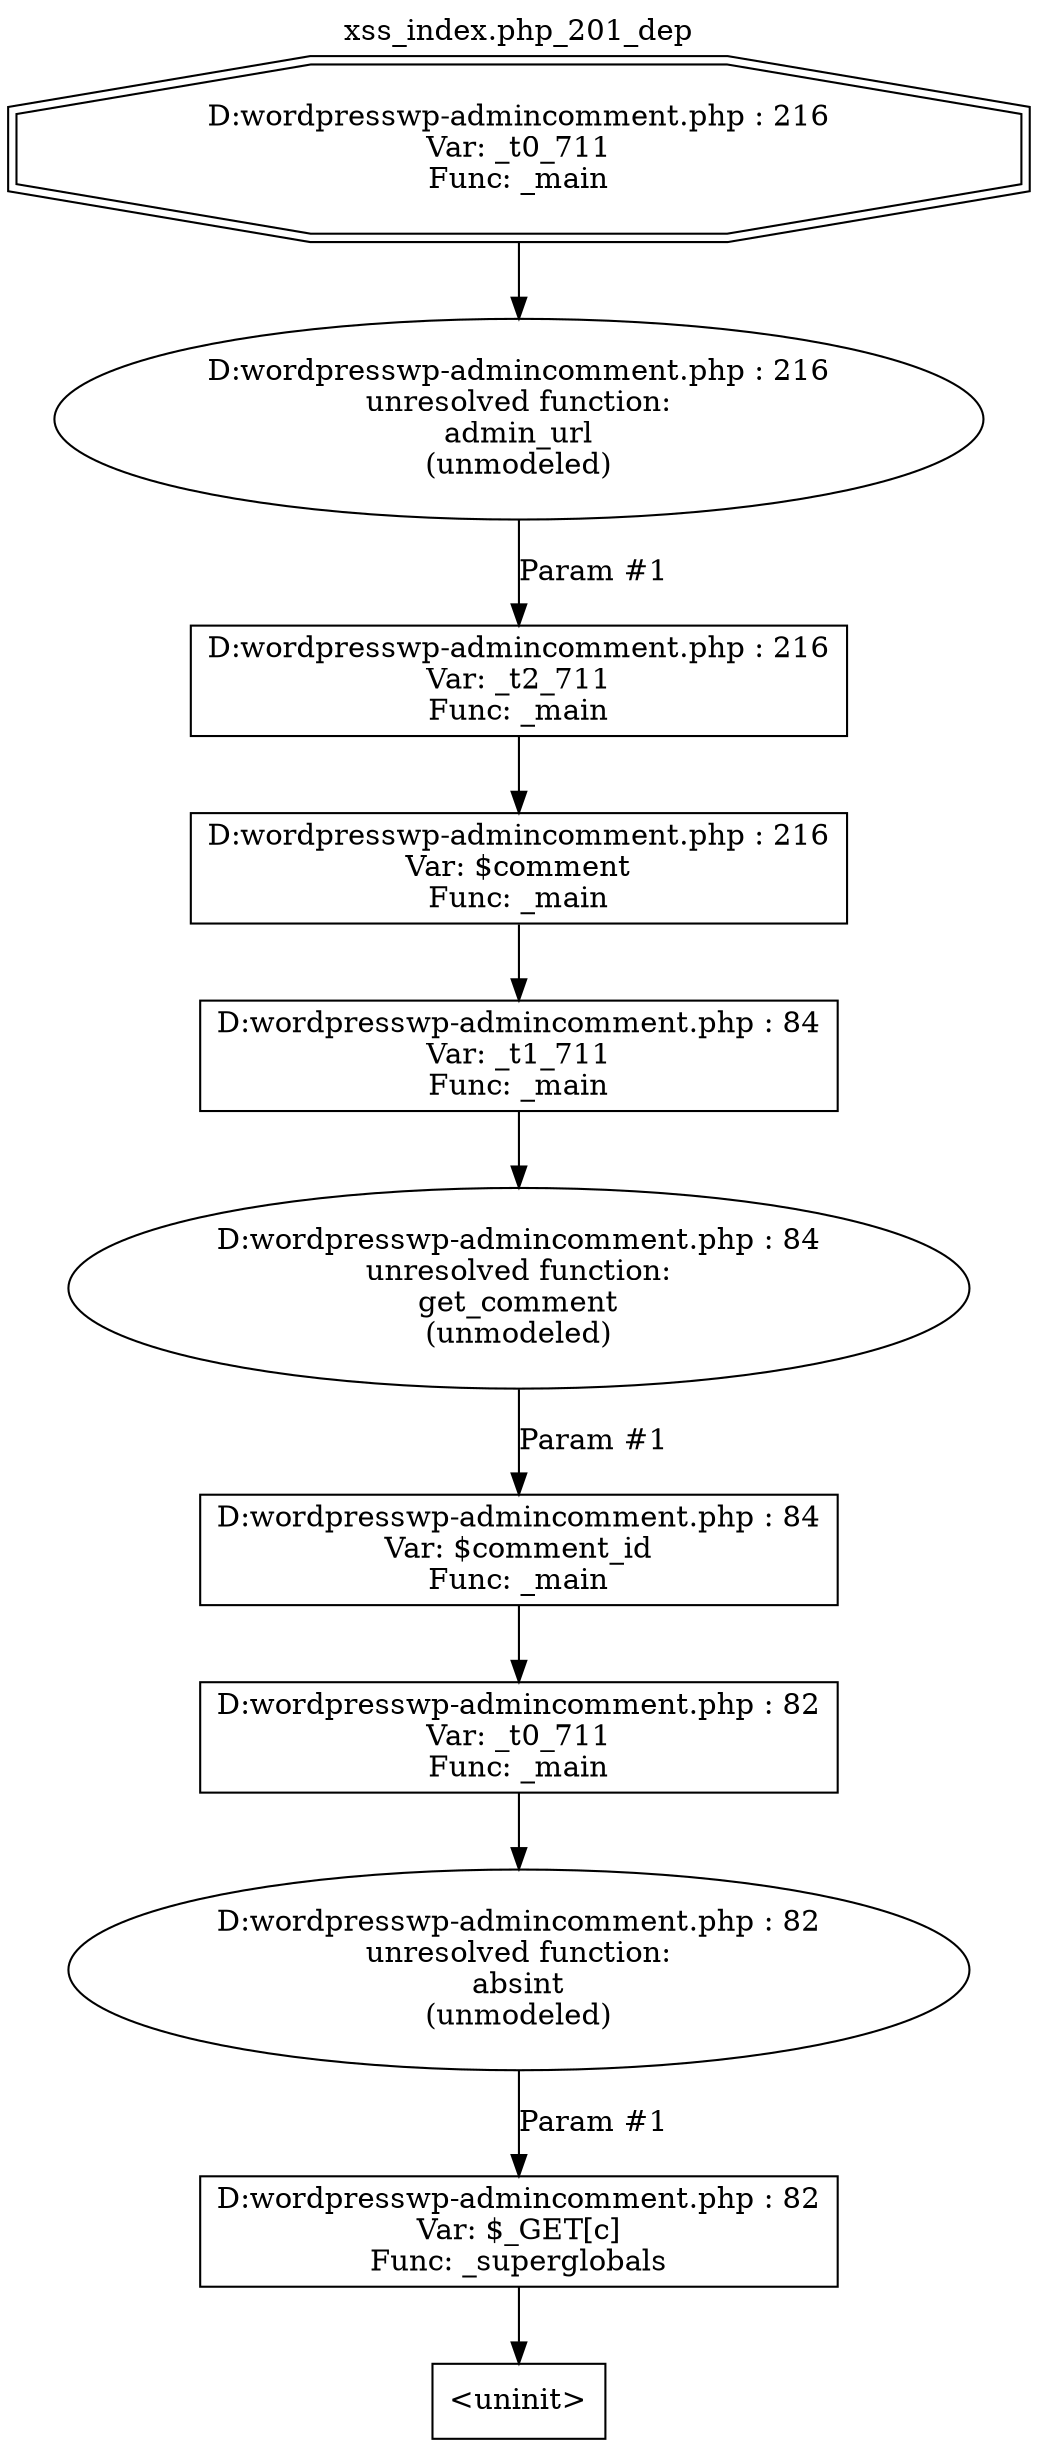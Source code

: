digraph cfg {
  label="xss_index.php_201_dep";
  labelloc=t;
  n1 [shape=doubleoctagon, label="D:\wordpress\wp-admin\comment.php : 216\nVar: _t0_711\nFunc: _main\n"];
  n2 [shape=ellipse, label="D:\wordpress\wp-admin\comment.php : 216\nunresolved function:\nadmin_url\n(unmodeled)\n"];
  n3 [shape=box, label="D:\wordpress\wp-admin\comment.php : 216\nVar: _t2_711\nFunc: _main\n"];
  n4 [shape=box, label="D:\wordpress\wp-admin\comment.php : 216\nVar: $comment\nFunc: _main\n"];
  n5 [shape=box, label="D:\wordpress\wp-admin\comment.php : 84\nVar: _t1_711\nFunc: _main\n"];
  n6 [shape=ellipse, label="D:\wordpress\wp-admin\comment.php : 84\nunresolved function:\nget_comment\n(unmodeled)\n"];
  n7 [shape=box, label="D:\wordpress\wp-admin\comment.php : 84\nVar: $comment_id\nFunc: _main\n"];
  n8 [shape=box, label="D:\wordpress\wp-admin\comment.php : 82\nVar: _t0_711\nFunc: _main\n"];
  n9 [shape=ellipse, label="D:\wordpress\wp-admin\comment.php : 82\nunresolved function:\nabsint\n(unmodeled)\n"];
  n10 [shape=box, label="D:\wordpress\wp-admin\comment.php : 82\nVar: $_GET[c]\nFunc: _superglobals\n"];
  n11 [shape=box, label="<uninit>"];
  n1 -> n2;
  n5 -> n6;
  n8 -> n9;
  n10 -> n11;
  n9 -> n10[label="Param #1"];
  n7 -> n8;
  n6 -> n7[label="Param #1"];
  n4 -> n5;
  n3 -> n4;
  n2 -> n3[label="Param #1"];
}
